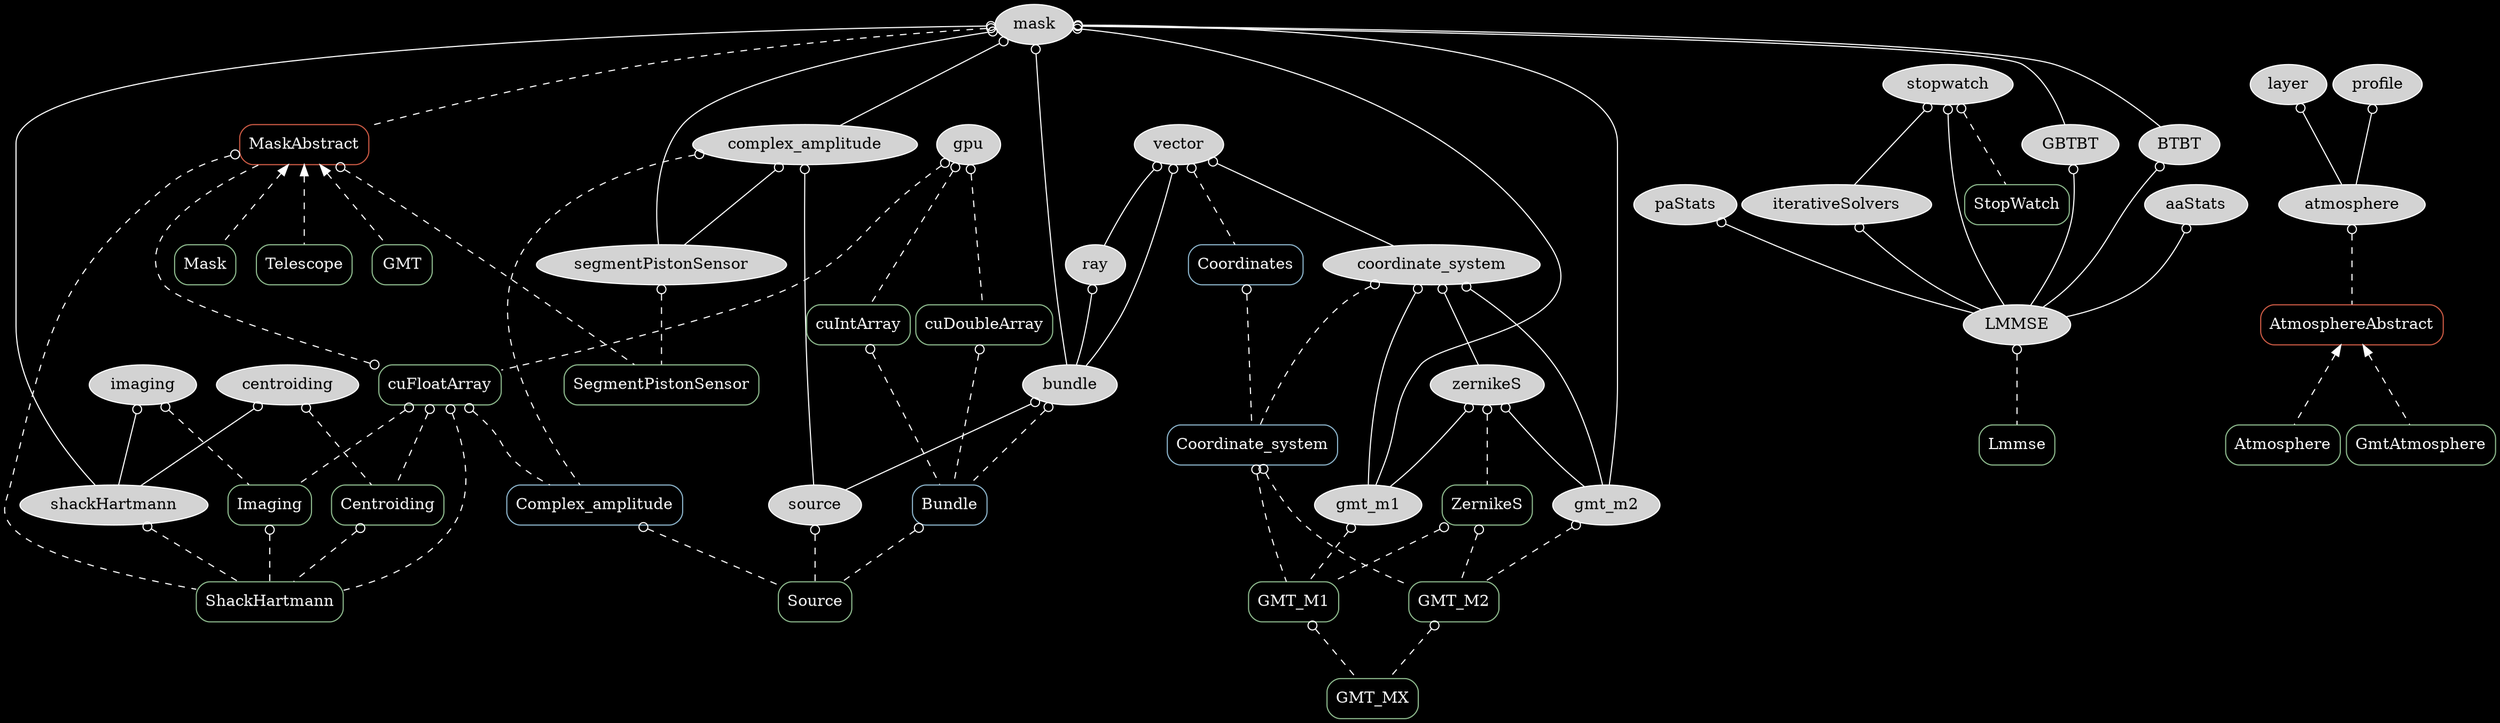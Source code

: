 digraph {
overlap=false
splines=true
bgcolor = black
node[style=filled,fillcolor=lightgray,color=white];
edge[arrowtail=odot,dir=back,color=white];

mask -> shackHartmann;
imaging -> shackHartmann;
centroiding -> shackHartmann;
bundle -> source;

coordinate_system -> zernikeS;
coordinate_system -> gmt_m1;
coordinate_system -> gmt_m2

mask -> gmt_m1;
mask -> gmt_m2;
mask -> complex_amplitude;

zernikeS -> gmt_m1;
zernikeS -> gmt_m2;

vector -> coordinate_system;
vector -> bundle;

mask -> bundle;
ray -> bundle;
vector -> ray;
complex_amplitude -> source;

layer -> atmosphere;
profile -> atmosphere;

mask -> BTBT;
mask -> GBTBT;
aaStats -> LMMSE;
paStats -> LMMSE;
BTBT -> LMMSE;
GBTBT -> LMMSE;
iterativeSolvers -> LMMSE;
stopwatch -> LMMSE;
stopwatch -> iterativeSolvers;

gpu;

mask -> segmentPistonSensor;
complex_amplitude -> segmentPistonSensor;
node[color=darkseagreen,style=rounded,shape=box,fontcolor=whitesmoke];
edge[style=dashed,color=white]

centroiding -> Centroiding;
imaging -> Imaging;
cuFloatArray -> Imaging;
cuFloatArray -> Centroiding;

source -> Source;
Complex_amplitude[color=lightskyblue3];
complex_amplitude -> Complex_amplitude;
cuFloatArray -> Complex_amplitude;
Bundle[color=lightskyblue3];
bundle -> Bundle;
cuDoubleArray -> Bundle;
cuIntArray -> Bundle;
Complex_amplitude -> Source[label="wavefront"];
Bundle -> Source[label="rays"];

shackHartmann -> ShackHartmann;
MaskAbstract -> ShackHartmann;
cuFloatArray -> ShackHartmann
Imaging -> ShackHartmann;
Centroiding -> ShackHartmann;

segmentPistonSensor -> SegmentPistonSensor;

gmt_m1 -> GMT_M1;
gmt_m2 -> GMT_M2;
ZernikeS;
zernikeS -> ZernikeS;
ZernikeS -> GMT_M1;
ZernikeS -> GMT_M2;
GMT_M1 -> GMT_MX[label="M1"];
GMT_M2 -> GMT_MX[label="M2"];
Coordinate_system[color=lightskyblue3];
coordinate_system -> Coordinate_system;
Coordinate_system -> GMT_M1;
Coordinate_system -> GMT_M2;
Coordinates[color=lightskyblue3];
Coordinates -> Coordinate_system;
vector -> Coordinates;

AtmosphereAbstract[color=coral3];
atmosphere -> AtmosphereAbstract;

MaskAbstract[color=coral3]
mask -> MaskAbstract;
cuFloatArray -> MaskAbstract;
MaskAbstract -> SegmentPistonSensor;

stopwatch -> StopWatch;

gpu -> cuFloatArray;
gpu -> cuIntArray;
gpu -> cuDoubleArray;
LMMSE -> Lmmse;

edge[dir=back,arrowtail=normal];

AtmosphereAbstract -> Atmosphere;
AtmosphereAbstract -> GmtAtmosphere;

MaskAbstract -> Mask;
MaskAbstract -> Telescope;
MaskAbstract -> GMT;

{rank = source; mask;}
{rank = same; gpu; vector; MaskAbstract}
{rank = same; Source; ShackHartmann}
#{rank=same; stopwatch; LMMSE;}
}